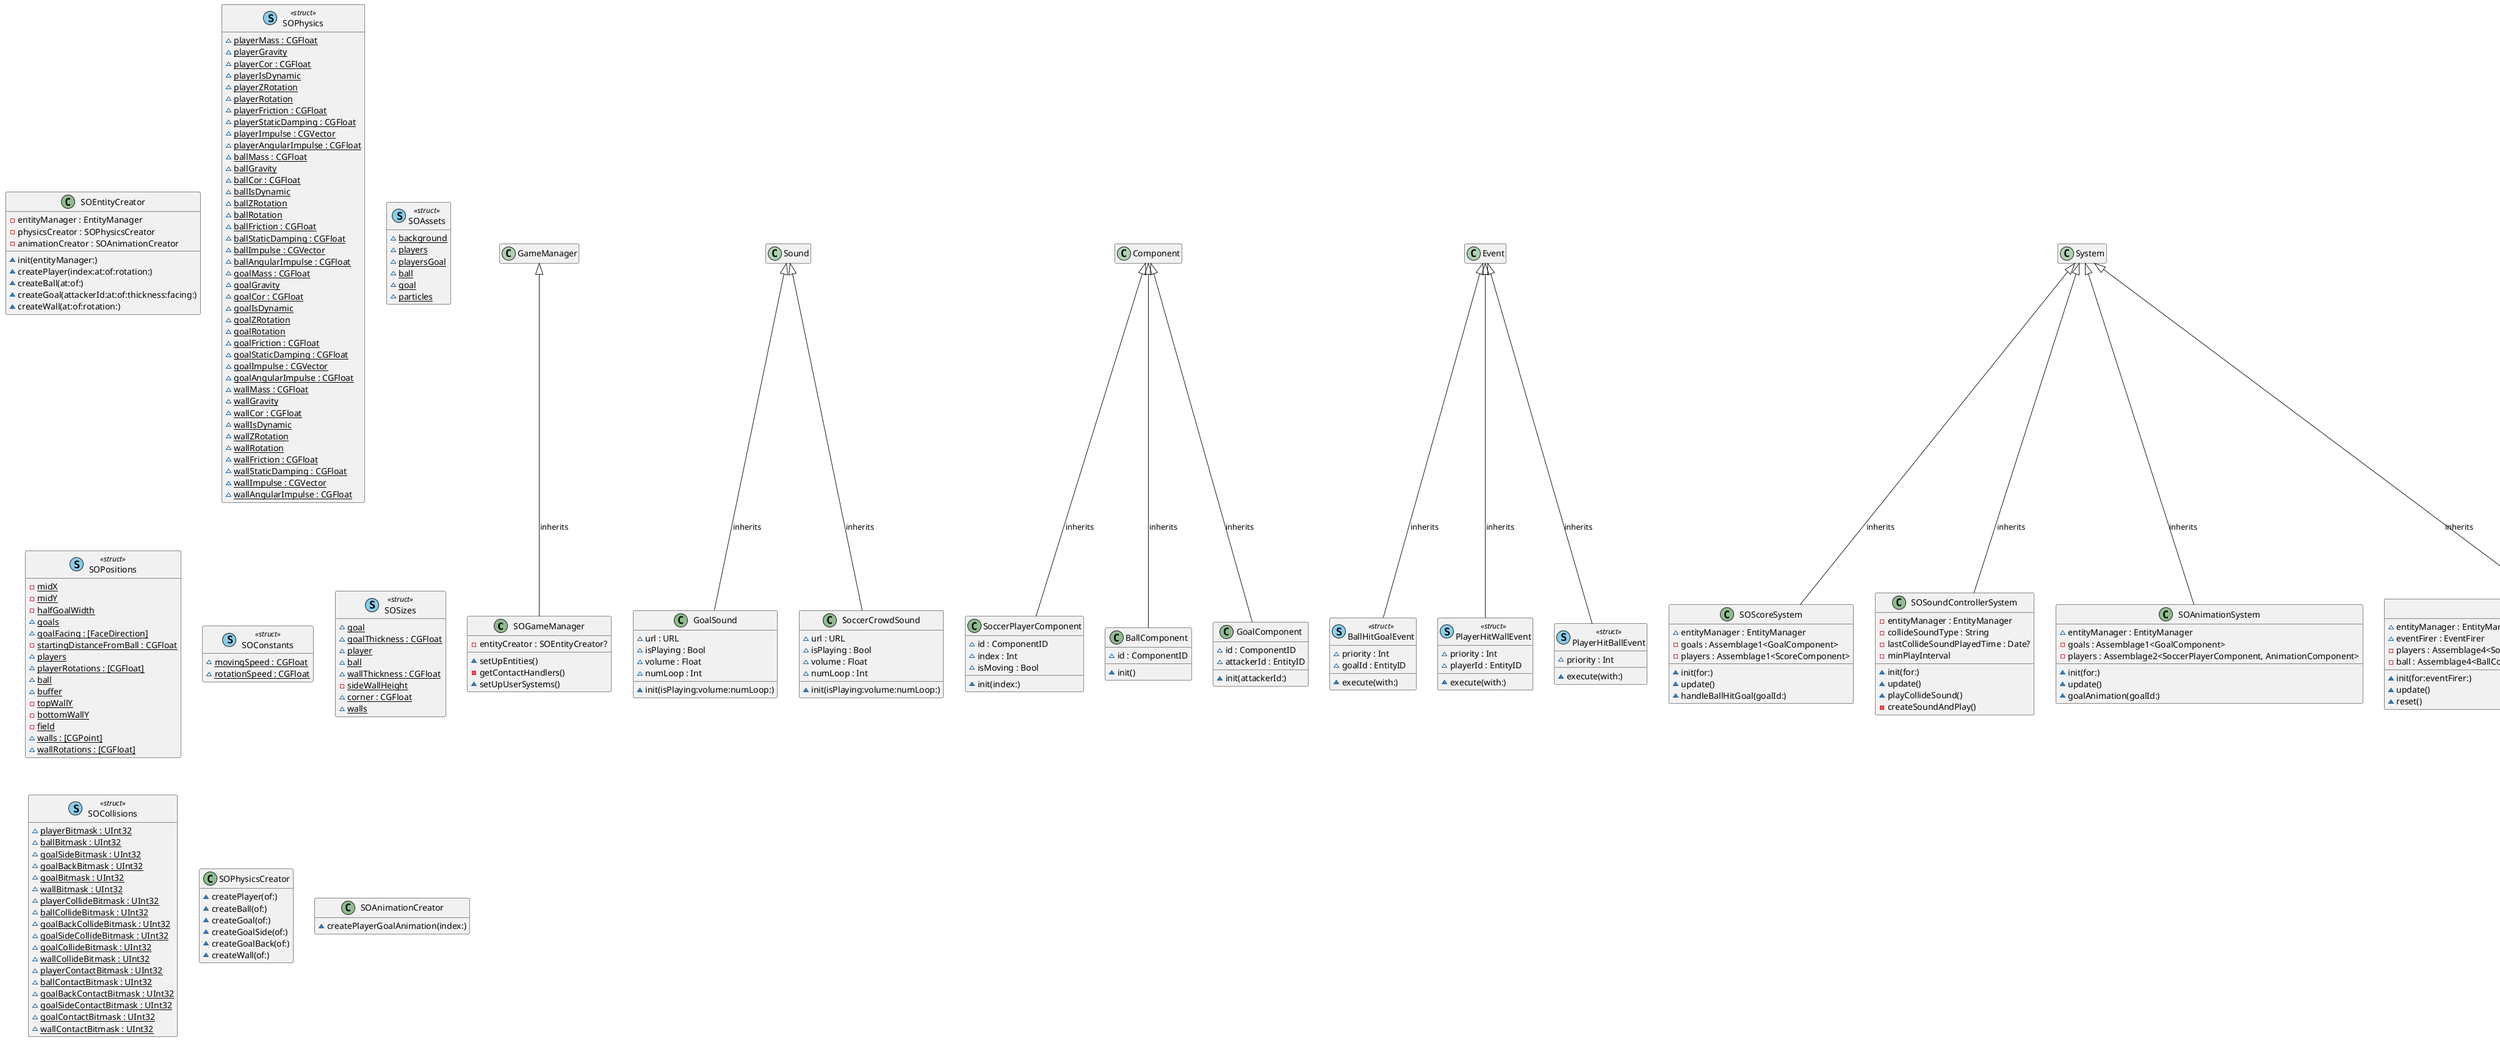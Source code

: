 @startuml
' STYLE START
hide empty members
skinparam shadowing false
' STYLE END


class "SOGameManager" as SOGameManager << (C, DarkSeaGreen) >> { 
  -entityCreator : SOEntityCreator?
  ~setUpEntities()
  -getContactHandlers()
  ~setUpUserSystems() 
}
class "SOEntityCreator" as SOEntityCreator << (C, DarkSeaGreen) >> { 
  -entityManager : EntityManager
  -physicsCreator : SOPhysicsCreator
  -animationCreator : SOAnimationCreator
  ~init(entityManager:)
  ~createPlayer(index:at:of:rotation:)
  ~createBall(at:of:)
  ~createGoal(attackerId:at:of:thickness:facing:)
  ~createWall(at:of:rotation:) 
}
class "SOPhysics" as SOPhysics << (S, SkyBlue) struct >> { 
  ~{static} playerMass : CGFloat
  ~{static} playerGravity
  ~{static} playerCor : CGFloat
  ~{static} playerIsDynamic
  ~{static} playerZRotation
  ~{static} playerRotation
  ~{static} playerFriction : CGFloat
  ~{static} playerStaticDamping : CGFloat
  ~{static} playerImpulse : CGVector
  ~{static} playerAngularImpulse : CGFloat
  ~{static} ballMass : CGFloat
  ~{static} ballGravity
  ~{static} ballCor : CGFloat
  ~{static} ballIsDynamic
  ~{static} ballZRotation
  ~{static} ballRotation
  ~{static} ballFriction : CGFloat
  ~{static} ballStaticDamping : CGFloat
  ~{static} ballImpulse : CGVector
  ~{static} ballAngularImpulse : CGFloat
  ~{static} goalMass : CGFloat
  ~{static} goalGravity
  ~{static} goalCor : CGFloat
  ~{static} goalIsDynamic
  ~{static} goalZRotation
  ~{static} goalRotation
  ~{static} goalFriction : CGFloat
  ~{static} goalStaticDamping : CGFloat
  ~{static} goalImpulse : CGVector
  ~{static} goalAngularImpulse : CGFloat
  ~{static} wallMass : CGFloat
  ~{static} wallGravity
  ~{static} wallCor : CGFloat
  ~{static} wallIsDynamic
  ~{static} wallZRotation
  ~{static} wallRotation
  ~{static} wallFriction : CGFloat
  ~{static} wallStaticDamping : CGFloat
  ~{static} wallImpulse : CGVector
  ~{static} wallAngularImpulse : CGFloat 
}
class "SOAssets" as SOAssets << (S, SkyBlue) struct >> { 
  ~{static} background
  ~{static} players
  ~{static} playersGoal
  ~{static} ball
  ~{static} goal
  ~{static} particles 
}
class "SOPositions" as SOPositions << (S, SkyBlue) struct >> { 
  -{static} midX
  -{static} midY
  -{static} halfGoalWidth
  ~{static} goals
  ~{static} goalFacing : [FaceDirection]
  -{static} startingDistanceFromBall : CGFloat
  ~{static} players
  ~{static} playerRotations : [CGFloat]
  ~{static} ball
  ~{static} buffer
  -{static} topWallY
  -{static} bottomWallY
  -{static} field
  ~{static} walls : [CGPoint]
  ~{static} wallRotations : [CGFloat] 
}
class "SOConstants" as SOConstants << (S, SkyBlue) struct >> { 
  ~{static} movingSpeed : CGFloat
  ~{static} rotationSpeed : CGFloat 
}
class "SOSizes" as SOSizes << (S, SkyBlue) struct >> { 
  ~{static} goal
  ~{static} goalThickness : CGFloat
  ~{static} player
  ~{static} ball
  ~{static} wallThickness : CGFloat
  -{static} sideWallHeight
  ~{static} corner : CGFloat
  ~{static} walls 
}
class "SOCollisions" as SOCollisions << (S, SkyBlue) struct >> { 
  ~{static} playerBitmask : UInt32
  ~{static} ballBitmask : UInt32
  ~{static} goalSideBitmask : UInt32
  ~{static} goalBackBitmask : UInt32
  ~{static} goalBitmask : UInt32
  ~{static} wallBitmask : UInt32
  ~{static} playerCollideBitmask : UInt32
  ~{static} ballCollideBitmask : UInt32
  ~{static} goalBackCollideBitmask : UInt32
  ~{static} goalSideCollideBitmask : UInt32
  ~{static} goalCollideBitmask : UInt32
  ~{static} wallCollideBitmask : UInt32
  ~{static} playerContactBitmask : UInt32
  ~{static} ballContactBitmask : UInt32
  ~{static} goalBackContactBitmask : UInt32
  ~{static} goalSideContactBitmask : UInt32
  ~{static} goalContactBitmask : UInt32
  ~{static} wallContactBitmask : UInt32 
}
class "SOPhysicsCreator" as SOPhysicsCreator << (C, DarkSeaGreen) >> { 
  ~createPlayer(of:)
  ~createBall(of:)
  ~createGoal(of:)
  ~createGoalSide(of:)
  ~createGoalBack(of:)
  ~createWall(of:) 
}
class "GoalSound" as GoalSound << (C, DarkSeaGreen) >> { 
  ~url : URL
  ~isPlaying : Bool
  ~volume : Float
  ~numLoop : Int
  ~init(isPlaying:volume:numLoop:) 
}
class "SoccerCrowdSound" as SoccerCrowdSound << (C, DarkSeaGreen) >> { 
  ~url : URL
  ~isPlaying : Bool
  ~volume : Float
  ~numLoop : Int
  ~init(isPlaying:volume:numLoop:) 
}
class "SOAnimationCreator" as SOAnimationCreator << (C, DarkSeaGreen) >> { 
  ~createPlayerGoalAnimation(index:) 
}
class "SoccerPlayerComponent" as SoccerPlayerComponent << (C, DarkSeaGreen) >> { 
  ~id : ComponentID
  ~index : Int
  ~isMoving : Bool
  ~init(index:) 
}
class "BallComponent" as BallComponent << (C, DarkSeaGreen) >> { 
  ~id : ComponentID
  ~init() 
}
class "GoalComponent" as GoalComponent << (C, DarkSeaGreen) >> { 
  ~id : ComponentID
  ~attackerId : EntityID
  ~init(attackerId:) 
}
class "BallHitGoalEvent" as BallHitGoalEvent << (S, SkyBlue) struct >> { 
  ~priority : Int
  ~goalId : EntityID
  ~execute(with:) 
}
class "PlayerHitWallEvent" as PlayerHitWallEvent << (S, SkyBlue) struct >> { 
  ~priority : Int
  ~playerId : EntityID
  ~execute(with:) 
}
class "PlayerHitBallEvent" as PlayerHitBallEvent << (S, SkyBlue) struct >> { 
  ~priority : Int
  ~execute(with:) 
}
class "SOScoreSystem" as SOScoreSystem << (C, DarkSeaGreen) >> { 
  ~entityManager : EntityManager
  -goals : Assemblage1<GoalComponent>
  -players : Assemblage1<ScoreComponent>
  ~init(for:)
  ~update()
  ~handleBallHitGoal(goalId:) 
}
class "SOSoundControllerSystem" as SOSoundControllerSystem << (C, DarkSeaGreen) >> { 
  -entityManager : EntityManager
  -collideSoundType : String
  -lastCollideSoundPlayedTime : Date?
  -minPlayInterval
  ~init(for:)
  ~update()
  ~playCollideSound()
  -createSoundAndPlay() 
}
class "SOAnimationSystem" as SOAnimationSystem << (C, DarkSeaGreen) >> { 
  ~entityManager : EntityManager
  -goals : Assemblage1<GoalComponent>
  -players : Assemblage2<SoccerPlayerComponent, AnimationComponent>
  ~init(for:)
  ~update()
  ~goalAnimation(goalId:) 
}
class "SORoundSystem" as SORoundSystem << (C, DarkSeaGreen) >> { 
  ~entityManager : EntityManager
  ~eventFirer : EventFirer
  -players : Assemblage4<SoccerPlayerComponent, PositionComponent, RotationComponent, PhysicsComponent>
  -ball : Assemblage4<BallComponent, PositionComponent, RotationComponent, PhysicsComponent>
  ~init(for:eventFirer:)
  ~update()
  ~reset() 
}
class "SOInputSystem" as SOInputSystem << (C, DarkSeaGreen) >> { 
  ~entityManager : EntityManager
  ~playerIndexToIdMap
  -players : Assemblage3<SoccerPlayerComponent, RotationComponent, PhysicsComponent>
  ~init(for:)
  ~handleButtonDown(playerIndex:)
  ~handleButtonUp(playerIndex:)
  ~update() 
}
class "SOGameViewController" as SOGameViewController << (C, DarkSeaGreen) >> { 
  ~setUpGameManager()
  ~customiseBackgroundViewAndSound() 
}
GameManager <|-- SOGameManager : inherits
Sound <|-- GoalSound : inherits
Sound <|-- SoccerCrowdSound : inherits
Component <|-- SoccerPlayerComponent : inherits
Component <|-- BallComponent : inherits
Component <|-- GoalComponent : inherits
Event <|-- BallHitGoalEvent : inherits
Event <|-- PlayerHitWallEvent : inherits
Event <|-- PlayerHitBallEvent : inherits
System <|-- SOScoreSystem : inherits
System <|-- SOSoundControllerSystem : inherits
System <|-- SOAnimationSystem : inherits
System <|-- SORoundSystem : inherits
InputSystem <|-- SOInputSystem : inherits
GameViewController <|-- SOGameViewController : inherits

@enduml